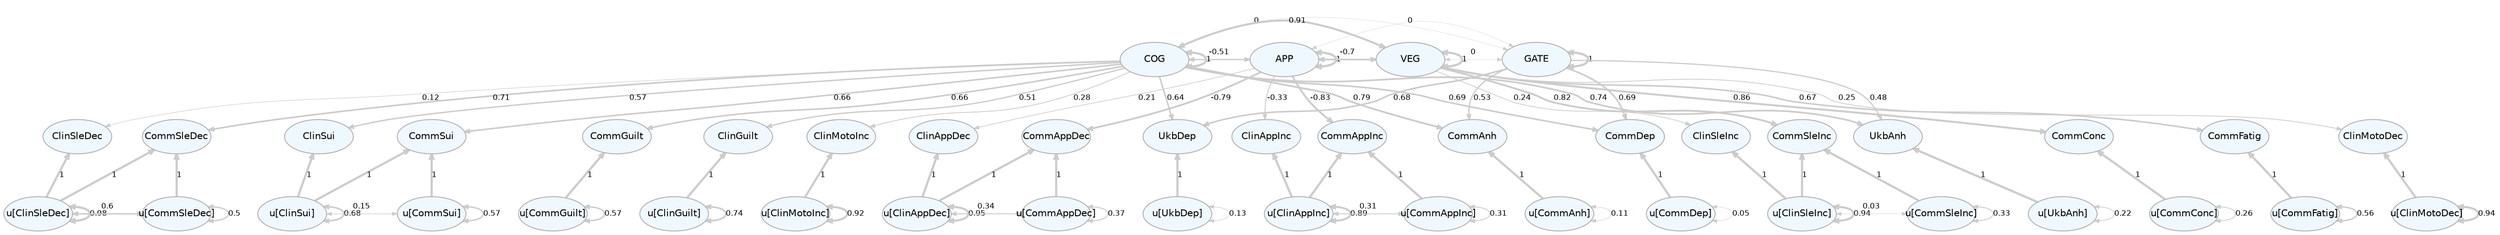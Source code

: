 digraph {

graph [layout = "dot",
       rankdir = "TB",
       outputorder = "edgesfirst",
       bgcolor = "white"]

node [fontname = "Helvetica",
      fontsize = "10",
      shape = "circle",
      fixedsize = "true",
      width = "0.5",
      style = "filled",
      fillcolor = "aliceblue",
      color = "gray70",
      fontcolor = "gray50"]

edge [fontname = "Helvetica",
     fontsize = "8",
     len = "1.5",
     color = "gray80",
     arrowsize = "0.5"]

rankdir = TB;
{rank=min; 1; 2; 3; 4;}
{rank=same; 25; 26; 27; 28; 29; 30; 31; 32; 33; 34; 35; 36; 37; 38; 39; 40; 41; 42; 43; 44;}
{rank=max; 5; 6; 7; 8; 9; 10; 11; 12; 13; 14; 15; 16; 17; 18; 19; 20; 21; 22; 23; 24;}

  "1" [label = "APP", shape = "oval", width = "1", fontcolor = "black"] 
  "2" [label = "COG", shape = "oval", width = "1", fontcolor = "black"] 
  "3" [label = "GATE", shape = "oval", width = "1", fontcolor = "black"] 
  "4" [label = "VEG", shape = "oval", width = "1", fontcolor = "black"] 
  "5" [label = "u[ClinAppDec]", shape = "oval", width = "1", fontcolor = "black"] 
  "6" [label = "u[ClinAppInc]", shape = "oval", width = "1", fontcolor = "black"] 
  "7" [label = "u[ClinGuilt]", shape = "oval", width = "1", fontcolor = "black"] 
  "8" [label = "u[ClinMotoDec]", shape = "oval", width = "1", fontcolor = "black"] 
  "9" [label = "u[ClinMotoInc]", shape = "oval", width = "1", fontcolor = "black"] 
  "10" [label = "u[ClinSleDec]", shape = "oval", width = "1", fontcolor = "black"] 
  "11" [label = "u[ClinSleInc]", shape = "oval", width = "1", fontcolor = "black"] 
  "12" [label = "u[ClinSui]", shape = "oval", width = "1", fontcolor = "black"] 
  "13" [label = "u[CommAnh]", shape = "oval", width = "1", fontcolor = "black"] 
  "14" [label = "u[CommAppDec]", shape = "oval", width = "1", fontcolor = "black"] 
  "15" [label = "u[CommAppInc]", shape = "oval", width = "1", fontcolor = "black"] 
  "16" [label = "u[CommConc]", shape = "oval", width = "1", fontcolor = "black"] 
  "17" [label = "u[CommDep]", shape = "oval", width = "1", fontcolor = "black"] 
  "18" [label = "u[CommFatig]", shape = "oval", width = "1", fontcolor = "black"] 
  "19" [label = "u[CommGuilt]", shape = "oval", width = "1", fontcolor = "black"] 
  "20" [label = "u[CommSleDec]", shape = "oval", width = "1", fontcolor = "black"] 
  "21" [label = "u[CommSleInc]", shape = "oval", width = "1", fontcolor = "black"] 
  "22" [label = "u[CommSui]", shape = "oval", width = "1", fontcolor = "black"] 
  "23" [label = "u[UkbAnh]", shape = "oval", width = "1", fontcolor = "black"] 
  "24" [label = "u[UkbDep]", shape = "oval", width = "1", fontcolor = "black"] 
  "25" [label = "ClinAppDec", shape = "oval", width = "1", fontcolor = "black"] 
  "26" [label = "ClinAppInc", shape = "oval", width = "1", fontcolor = "black"] 
  "27" [label = "CommAppDec", shape = "oval", width = "1", fontcolor = "black"] 
  "28" [label = "CommAppInc", shape = "oval", width = "1", fontcolor = "black"] 
  "29" [label = "ClinGuilt", shape = "oval", width = "1", fontcolor = "black"] 
  "30" [label = "ClinMotoInc", shape = "oval", width = "1", fontcolor = "black"] 
  "31" [label = "ClinSleDec", shape = "oval", width = "1", fontcolor = "black"] 
  "32" [label = "ClinSui", shape = "oval", width = "1", fontcolor = "black"] 
  "33" [label = "CommAnh", shape = "oval", width = "1", fontcolor = "black"] 
  "34" [label = "CommDep", shape = "oval", width = "1", fontcolor = "black"] 
  "35" [label = "CommGuilt", shape = "oval", width = "1", fontcolor = "black"] 
  "36" [label = "CommSleDec", shape = "oval", width = "1", fontcolor = "black"] 
  "37" [label = "CommSui", shape = "oval", width = "1", fontcolor = "black"] 
  "38" [label = "UkbAnh", shape = "oval", width = "1", fontcolor = "black"] 
  "39" [label = "UkbDep", shape = "oval", width = "1", fontcolor = "black"] 
  "40" [label = "ClinMotoDec", shape = "oval", width = "1", fontcolor = "black"] 
  "41" [label = "ClinSleInc", shape = "oval", width = "1", fontcolor = "black"] 
  "42" [label = "CommConc", shape = "oval", width = "1", fontcolor = "black"] 
  "43" [label = "CommFatig", shape = "oval", width = "1", fontcolor = "black"] 
  "44" [label = "CommSleInc", shape = "oval", width = "1", fontcolor = "black"] 
"1"->"1" [label = "1", penwidth = "2.3", dir = "both"] 
"1"->"25" [label = "0.21", penwidth = "0.726373950068584", dir = "forward"] 
"1"->"26" [label = "-0.33", penwidth = "0.968024780639023", dir = "forward"] 
"1"->"27" [label = "-0.79", penwidth = "1.88354132303809", dir = "forward"] 
"1"->"28" [label = "-0.83", penwidth = "1.96663636087211", dir = "forward"] 
"1"->"3" [label = "0", penwidth = "0.3", dir = "both"] 
"1"->"4" [label = "-0.7", penwidth = "1.70848707195451", dir = "both"] 
"2"->"1" [label = "-0.51", penwidth = "1.31599963696336", dir = "both"] 
"2"->"2" [label = "1", penwidth = "2.3", dir = "both"] 
"2"->"29" [label = "0.51", penwidth = "1.32843932541707", dir = "forward"] 
"2"->"30" [label = "0.28", penwidth = "0.852403682613677", dir = "forward"] 
"2"->"31" [label = "0.12", penwidth = "0.545883179069393", dir = "forward"] 
"2"->"32" [label = "0.57", penwidth = "1.43280330946306", dir = "forward"] 
"2"->"33" [label = "0.79", penwidth = "1.87062811466266", dir = "forward"] 
"2"->"34" [label = "0.69", penwidth = "1.67503474874092", dir = "forward"] 
"2"->"35" [label = "0.66", penwidth = "1.61892692431692", dir = "forward"] 
"2"->"36" [label = "0.71", penwidth = "1.7122536761826", dir = "forward"] 
"2"->"37" [label = "0.66", penwidth = "1.61530228151606", dir = "forward"] 
"2"->"3" [label = "0", penwidth = "0.3", dir = "both"] 
"2"->"38" [label = "0.74", penwidth = "1.77844019621126", dir = "forward"] 
"2"->"39" [label = "0.64", penwidth = "1.57433100674263", dir = "forward"] 
"2"->"4" [label = "0.91", penwidth = "2.1228838832129", dir = "both"] 
"3"->"33" [label = "0.53", penwidth = "1.3521440138245", dir = "forward"] 
"3"->"34" [label = "0.69", penwidth = "1.68517761230726", dir = "forward"] 
"3"->"3" [label = "1", penwidth = "2.3", dir = "both"] 
"3"->"38" [label = "0.48", penwidth = "1.25616964439312", dir = "forward"] 
"3"->"39" [label = "0.68", penwidth = "1.65972720283299", dir = "forward"] 
"4"->"40" [label = "0.25", penwidth = "0.803331984998431", dir = "forward"] 
"4"->"41" [label = "0.24", penwidth = "0.785205038655255", dir = "forward"] 
"4"->"42" [label = "0.86", penwidth = "2.01633111339343", dir = "forward"] 
"4"->"43" [label = "0.67", penwidth = "1.63152148820216", dir = "forward"] 
"4"->"44" [label = "0.82", penwidth = "1.94192649487216", dir = "forward"] 
"4"->"3" [label = "0", penwidth = "0.3", dir = "both"] 
"4"->"4" [label = "1", penwidth = "2.3", dir = "both"] 
"5"->"25" [label = "1", penwidth = "2.3", dir = "forward"] 
"5"->"27" [label = "1", penwidth = "2.3", dir = "forward"] 
"5"->"5" [label = "0.95", penwidth = "2.2091042111462", dir = "both"] 
"5"->"14" [label = "0.34", penwidth = "0.98354184721028", dir = "both"] 
"6"->"26" [label = "1", penwidth = "2.3", dir = "forward"] 
"6"->"28" [label = "1", penwidth = "2.3", dir = "forward"] 
"6"->"6" [label = "0.89", penwidth = "2.07687070212124", dir = "both"] 
"6"->"15" [label = "0.31", penwidth = "0.926341821948873", dir = "both"] 
"7"->"29" [label = "1", penwidth = "2.3", dir = "forward"] 
"7"->"7" [label = "0.74", penwidth = "1.77122788063237", dir = "both"] 
"8"->"40" [label = "1", penwidth = "2.3", dir = "forward"] 
"8"->"8" [label = "0.94", penwidth = "2.17334996850494", dir = "both"] 
"9"->"30" [label = "1", penwidth = "2.3", dir = "forward"] 
"9"->"9" [label = "0.92", penwidth = "2.14741946223263", dir = "both"] 
"10"->"31" [label = "1", penwidth = "2.3", dir = "forward"] 
"10"->"36" [label = "1", penwidth = "2.3", dir = "forward"] 
"10"->"10" [label = "0.98", penwidth = "2.26976869834706", dir = "both"] 
"10"->"20" [label = "0.6", penwidth = "1.49656079903277", dir = "both"] 
"11"->"41" [label = "1", penwidth = "2.3", dir = "forward"] 
"11"->"44" [label = "1", penwidth = "2.3", dir = "forward"] 
"11"->"11" [label = "0.94", penwidth = "2.18228408658848", dir = "both"] 
"11"->"21" [label = "0.03", penwidth = "0.355839996628684", dir = "both"] 
"12"->"32" [label = "1", penwidth = "2.3", dir = "forward"] 
"12"->"37" [label = "1", penwidth = "2.3", dir = "forward"] 
"12"->"12" [label = "0.68", penwidth = "1.65837706603867", dir = "both"] 
"12"->"22" [label = "0.15", penwidth = "0.594481421813881", dir = "both"] 
"13"->"33" [label = "1", penwidth = "2.3", dir = "forward"] 
"13"->"13" [label = "0.11", penwidth = "0.513060578126178", dir = "both"] 
"14"->"27" [label = "1", penwidth = "2.3", dir = "forward"] 
"14"->"14" [label = "0.37", penwidth = "1.04620095886826", dir = "both"] 
"15"->"28" [label = "1", penwidth = "2.3", dir = "forward"] 
"15"->"15" [label = "0.31", penwidth = "0.911161022895667", dir = "both"] 
"16"->"42" [label = "1", penwidth = "2.3", dir = "forward"] 
"16"->"16" [label = "0.26", penwidth = "0.827106279878978", dir = "both"] 
"17"->"34" [label = "1", penwidth = "2.3", dir = "forward"] 
"17"->"17" [label = "0.05", penwidth = "0.395281650471958", dir = "both"] 
"18"->"43" [label = "1", penwidth = "2.3", dir = "forward"] 
"18"->"18" [label = "0.56", penwidth = "1.41352599957729", dir = "both"] 
"19"->"35" [label = "1", penwidth = "2.3", dir = "forward"] 
"19"->"19" [label = "0.57", penwidth = "1.43021534880557", dir = "both"] 
"20"->"36" [label = "1", penwidth = "2.3", dir = "forward"] 
"20"->"20" [label = "0.5", penwidth = "1.30276899033478", dir = "both"] 
"21"->"44" [label = "1", penwidth = "2.3", dir = "forward"] 
"21"->"21" [label = "0.33", penwidth = "0.952039258085992", dir = "both"] 
"22"->"37" [label = "1", penwidth = "2.3", dir = "forward"] 
"22"->"22" [label = "0.57", penwidth = "1.43498939312102", dir = "both"] 
"23"->"38" [label = "1", penwidth = "2.3", dir = "forward"] 
"23"->"23" [label = "0.22", penwidth = "0.749977594877485", dir = "both"] 
"24"->"39" [label = "1", penwidth = "2.3", dir = "forward"] 
"24"->"24" [label = "0.13", penwidth = "0.56360947065389", dir = "both"] 
}